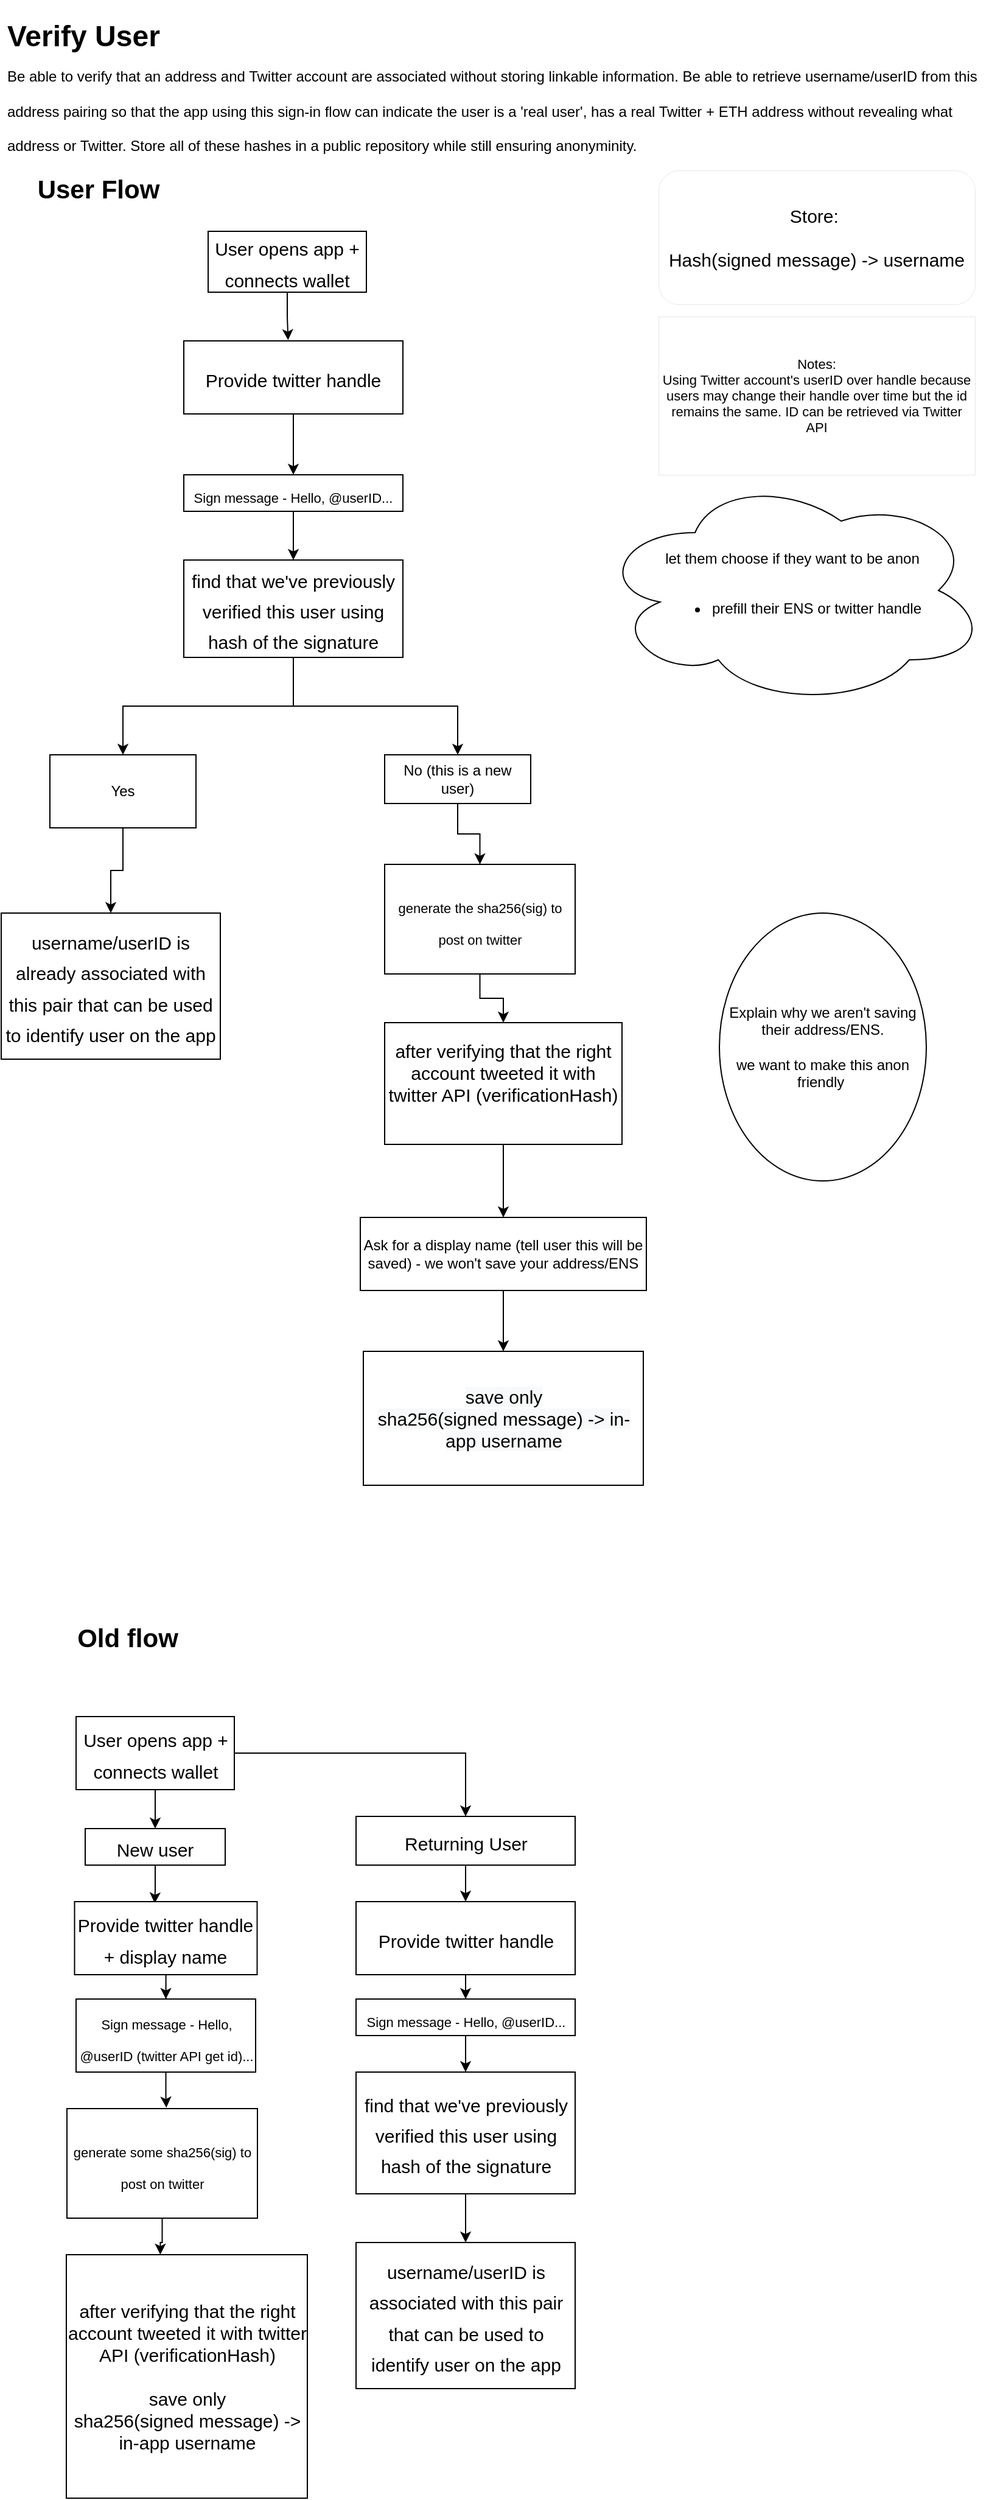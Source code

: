 <mxfile version="20.1.1" type="github">
  <diagram id="frotmppnRAkI8_DNOgKx" name="Page-1">
    <mxGraphModel dx="1234" dy="744" grid="1" gridSize="10" guides="1" tooltips="1" connect="1" arrows="1" fold="1" page="1" pageScale="1" pageWidth="850" pageHeight="1100" math="0" shadow="0">
      <root>
        <mxCell id="0" />
        <mxCell id="1" parent="0" />
        <mxCell id="CW7KyH0B0hUuFeBV_yyw-3" value="&lt;h1&gt;&lt;span style=&quot;background-color: initial;&quot;&gt;Verify User&lt;br&gt;&lt;/span&gt;&lt;span style=&quot;font-size: 12px; font-weight: 400;&quot;&gt;Be able to verify that an address and Twitter account are associated without storing linkable information. Be able to retrieve username/userID from this address pairing so that the app using this sign-in flow can indicate the user is a &#39;real user&#39;, has a real Twitter + ETH address without revealing what address or Twitter. Store all of these hashes in a public repository while still ensuring anonyminity.&lt;/span&gt;&lt;/h1&gt;" style="text;html=1;strokeColor=none;fillColor=none;spacing=5;spacingTop=-20;whiteSpace=wrap;overflow=hidden;rounded=0;" parent="1" vertex="1">
          <mxGeometry x="20" y="20" width="810" height="120" as="geometry" />
        </mxCell>
        <mxCell id="CW7KyH0B0hUuFeBV_yyw-6" value="&lt;b&gt;&lt;font style=&quot;font-size: 21px;&quot;&gt;User Flow&lt;/font&gt;&lt;/b&gt;" style="text;html=1;strokeColor=none;fillColor=none;align=center;verticalAlign=middle;whiteSpace=wrap;rounded=0;" parent="1" vertex="1">
          <mxGeometry x="20" y="150" width="160" height="30" as="geometry" />
        </mxCell>
        <mxCell id="CW7KyH0B0hUuFeBV_yyw-10" style="edgeStyle=orthogonalEdgeStyle;rounded=0;orthogonalLoop=1;jettySize=auto;html=1;exitX=0.5;exitY=1;exitDx=0;exitDy=0;fontSize=21;" parent="1" source="CW7KyH0B0hUuFeBV_yyw-7" target="CW7KyH0B0hUuFeBV_yyw-8" edge="1">
          <mxGeometry relative="1" as="geometry" />
        </mxCell>
        <mxCell id="CW7KyH0B0hUuFeBV_yyw-11" style="edgeStyle=orthogonalEdgeStyle;rounded=0;orthogonalLoop=1;jettySize=auto;html=1;fontSize=21;" parent="1" source="CW7KyH0B0hUuFeBV_yyw-7" target="CW7KyH0B0hUuFeBV_yyw-9" edge="1">
          <mxGeometry relative="1" as="geometry" />
        </mxCell>
        <mxCell id="CW7KyH0B0hUuFeBV_yyw-7" value="&lt;font style=&quot;font-size: 15px;&quot;&gt;User opens app + connects wallet&lt;/font&gt;" style="rounded=0;whiteSpace=wrap;html=1;fontSize=21;" parent="1" vertex="1">
          <mxGeometry x="81.5" y="1420" width="130" height="60" as="geometry" />
        </mxCell>
        <mxCell id="CW7KyH0B0hUuFeBV_yyw-24" style="edgeStyle=orthogonalEdgeStyle;rounded=0;orthogonalLoop=1;jettySize=auto;html=1;entryX=0.439;entryY=0.023;entryDx=0;entryDy=0;entryPerimeter=0;fontSize=15;" parent="1" source="CW7KyH0B0hUuFeBV_yyw-8" target="CW7KyH0B0hUuFeBV_yyw-13" edge="1">
          <mxGeometry relative="1" as="geometry" />
        </mxCell>
        <mxCell id="CW7KyH0B0hUuFeBV_yyw-8" value="&lt;font style=&quot;font-size: 15px;&quot;&gt;New user&lt;/font&gt;" style="rounded=0;whiteSpace=wrap;html=1;fontSize=21;" parent="1" vertex="1">
          <mxGeometry x="89" y="1512" width="115" height="30" as="geometry" />
        </mxCell>
        <mxCell id="CW7KyH0B0hUuFeBV_yyw-28" style="edgeStyle=orthogonalEdgeStyle;rounded=0;orthogonalLoop=1;jettySize=auto;html=1;exitX=0.5;exitY=1;exitDx=0;exitDy=0;entryX=0.5;entryY=0;entryDx=0;entryDy=0;fontSize=15;" parent="1" source="CW7KyH0B0hUuFeBV_yyw-9" target="CW7KyH0B0hUuFeBV_yyw-17" edge="1">
          <mxGeometry relative="1" as="geometry" />
        </mxCell>
        <mxCell id="CW7KyH0B0hUuFeBV_yyw-9" value="&lt;font style=&quot;font-size: 15px;&quot;&gt;Returning User&lt;/font&gt;" style="rounded=0;whiteSpace=wrap;html=1;fontSize=21;" parent="1" vertex="1">
          <mxGeometry x="311.5" y="1502" width="180" height="40" as="geometry" />
        </mxCell>
        <mxCell id="CW7KyH0B0hUuFeBV_yyw-25" style="edgeStyle=orthogonalEdgeStyle;rounded=0;orthogonalLoop=1;jettySize=auto;html=1;entryX=0.5;entryY=0;entryDx=0;entryDy=0;fontSize=15;" parent="1" source="CW7KyH0B0hUuFeBV_yyw-13" target="CW7KyH0B0hUuFeBV_yyw-14" edge="1">
          <mxGeometry relative="1" as="geometry" />
        </mxCell>
        <mxCell id="CW7KyH0B0hUuFeBV_yyw-13" value="&lt;font style=&quot;font-size: 15px;&quot;&gt;Provide twitter handle + display name&lt;/font&gt;" style="rounded=0;whiteSpace=wrap;html=1;fontSize=21;" parent="1" vertex="1">
          <mxGeometry x="80.25" y="1572" width="150" height="60" as="geometry" />
        </mxCell>
        <mxCell id="CW7KyH0B0hUuFeBV_yyw-26" style="edgeStyle=orthogonalEdgeStyle;rounded=0;orthogonalLoop=1;jettySize=auto;html=1;entryX=0.522;entryY=-0.009;entryDx=0;entryDy=0;entryPerimeter=0;fontSize=15;" parent="1" source="CW7KyH0B0hUuFeBV_yyw-14" target="CW7KyH0B0hUuFeBV_yyw-22" edge="1">
          <mxGeometry relative="1" as="geometry" />
        </mxCell>
        <mxCell id="CW7KyH0B0hUuFeBV_yyw-14" value="&lt;font style=&quot;font-size: 11px;&quot;&gt;Sign message - Hello, @userID (twitter API get id)...&lt;/font&gt;" style="rounded=0;whiteSpace=wrap;html=1;fontSize=21;" parent="1" vertex="1">
          <mxGeometry x="81.5" y="1652" width="147.5" height="60" as="geometry" />
        </mxCell>
        <mxCell id="CW7KyH0B0hUuFeBV_yyw-16" value="&lt;span style=&quot;font-size: 15px;&quot;&gt;after verifying that the right account tweeted it with twitter API (verificationHash)&lt;br&gt;&lt;br&gt;save only&lt;br&gt;sha256(signed message) -&amp;gt; in-app username&lt;br&gt;&lt;/span&gt;" style="rounded=0;whiteSpace=wrap;html=1;fontSize=11;" parent="1" vertex="1">
          <mxGeometry x="73.5" y="1862" width="198" height="200" as="geometry" />
        </mxCell>
        <mxCell id="CW7KyH0B0hUuFeBV_yyw-29" style="edgeStyle=orthogonalEdgeStyle;rounded=0;orthogonalLoop=1;jettySize=auto;html=1;entryX=0.5;entryY=0;entryDx=0;entryDy=0;fontSize=15;" parent="1" source="CW7KyH0B0hUuFeBV_yyw-17" target="CW7KyH0B0hUuFeBV_yyw-21" edge="1">
          <mxGeometry relative="1" as="geometry" />
        </mxCell>
        <mxCell id="CW7KyH0B0hUuFeBV_yyw-17" value="&lt;font style=&quot;font-size: 15px;&quot;&gt;Provide twitter handle&lt;/font&gt;" style="rounded=0;whiteSpace=wrap;html=1;fontSize=21;" parent="1" vertex="1">
          <mxGeometry x="311.5" y="1572" width="180" height="60" as="geometry" />
        </mxCell>
        <mxCell id="CW7KyH0B0hUuFeBV_yyw-31" style="edgeStyle=orthogonalEdgeStyle;rounded=0;orthogonalLoop=1;jettySize=auto;html=1;entryX=0.5;entryY=0;entryDx=0;entryDy=0;fontSize=15;" parent="1" source="CW7KyH0B0hUuFeBV_yyw-18" target="CW7KyH0B0hUuFeBV_yyw-19" edge="1">
          <mxGeometry relative="1" as="geometry" />
        </mxCell>
        <mxCell id="CW7KyH0B0hUuFeBV_yyw-18" value="&lt;font style=&quot;font-size: 15px;&quot;&gt;find that we&#39;ve previously verified this user using hash of the signature&lt;/font&gt;" style="rounded=0;whiteSpace=wrap;html=1;fontSize=21;" parent="1" vertex="1">
          <mxGeometry x="311.5" y="1712" width="180" height="100" as="geometry" />
        </mxCell>
        <mxCell id="CW7KyH0B0hUuFeBV_yyw-19" value="&lt;font style=&quot;font-size: 15px;&quot;&gt;username/userID is associated with this pair that can be used to identify user on the app&lt;/font&gt;" style="rounded=0;whiteSpace=wrap;html=1;fontSize=21;" parent="1" vertex="1">
          <mxGeometry x="311.5" y="1852" width="180" height="120" as="geometry" />
        </mxCell>
        <mxCell id="CW7KyH0B0hUuFeBV_yyw-20" value="Store:&amp;nbsp;&lt;br&gt;&lt;br&gt;Hash(signed message) -&amp;gt; username" style="rounded=1;whiteSpace=wrap;html=1;fontSize=15;strokeWidth=0;" parent="1" vertex="1">
          <mxGeometry x="560" y="150" width="260" height="110" as="geometry" />
        </mxCell>
        <mxCell id="CW7KyH0B0hUuFeBV_yyw-30" style="edgeStyle=orthogonalEdgeStyle;rounded=0;orthogonalLoop=1;jettySize=auto;html=1;entryX=0.5;entryY=0;entryDx=0;entryDy=0;fontSize=15;" parent="1" source="CW7KyH0B0hUuFeBV_yyw-21" target="CW7KyH0B0hUuFeBV_yyw-18" edge="1">
          <mxGeometry relative="1" as="geometry" />
        </mxCell>
        <mxCell id="CW7KyH0B0hUuFeBV_yyw-21" value="&lt;span style=&quot;font-size: 11px;&quot;&gt;Sign message - Hello, @userID...&lt;/span&gt;" style="rounded=0;whiteSpace=wrap;html=1;fontSize=21;" parent="1" vertex="1">
          <mxGeometry x="311.5" y="1652" width="180" height="30" as="geometry" />
        </mxCell>
        <mxCell id="CW7KyH0B0hUuFeBV_yyw-27" style="edgeStyle=orthogonalEdgeStyle;rounded=0;orthogonalLoop=1;jettySize=auto;html=1;entryX=0.39;entryY=0;entryDx=0;entryDy=0;entryPerimeter=0;fontSize=15;" parent="1" source="CW7KyH0B0hUuFeBV_yyw-22" target="CW7KyH0B0hUuFeBV_yyw-16" edge="1">
          <mxGeometry relative="1" as="geometry" />
        </mxCell>
        <mxCell id="CW7KyH0B0hUuFeBV_yyw-22" value="&lt;font style=&quot;font-size: 11px;&quot;&gt;generate some sha256(sig) to post on twitter&lt;/font&gt;" style="rounded=0;whiteSpace=wrap;html=1;fontSize=21;" parent="1" vertex="1">
          <mxGeometry x="74" y="1742" width="156.5" height="90" as="geometry" />
        </mxCell>
        <mxCell id="CW7KyH0B0hUuFeBV_yyw-32" value="Notes:&lt;br&gt;Using Twitter account&#39;s userID over handle because users may change their handle over time but the id remains the same. ID can be retrieved via Twitter API" style="whiteSpace=wrap;html=1;fontSize=11;strokeWidth=0;" parent="1" vertex="1">
          <mxGeometry x="560" y="270" width="260" height="130" as="geometry" />
        </mxCell>
        <mxCell id="iwYcbWCkDC_1uITeM5Qb-36" value="" style="edgeStyle=orthogonalEdgeStyle;rounded=0;orthogonalLoop=1;jettySize=auto;html=1;" edge="1" parent="1" source="iwYcbWCkDC_1uITeM5Qb-11" target="iwYcbWCkDC_1uITeM5Qb-31">
          <mxGeometry relative="1" as="geometry" />
        </mxCell>
        <mxCell id="iwYcbWCkDC_1uITeM5Qb-11" value="&lt;span style=&quot;font-size: 15px;&quot;&gt;after verifying that the right account tweeted it with twitter API (verificationHash)&lt;br&gt;&lt;br&gt;&lt;/span&gt;" style="rounded=0;whiteSpace=wrap;html=1;fontSize=11;" vertex="1" parent="1">
          <mxGeometry x="335" y="850" width="195" height="100" as="geometry" />
        </mxCell>
        <mxCell id="iwYcbWCkDC_1uITeM5Qb-24" style="edgeStyle=orthogonalEdgeStyle;rounded=0;orthogonalLoop=1;jettySize=auto;html=1;entryX=0.5;entryY=0;entryDx=0;entryDy=0;" edge="1" parent="1" source="iwYcbWCkDC_1uITeM5Qb-13" target="iwYcbWCkDC_1uITeM5Qb-18">
          <mxGeometry relative="1" as="geometry" />
        </mxCell>
        <mxCell id="iwYcbWCkDC_1uITeM5Qb-13" value="&lt;font style=&quot;font-size: 15px;&quot;&gt;Provide twitter handle&lt;/font&gt;" style="rounded=0;whiteSpace=wrap;html=1;fontSize=21;" vertex="1" parent="1">
          <mxGeometry x="170" y="290" width="180" height="60" as="geometry" />
        </mxCell>
        <mxCell id="iwYcbWCkDC_1uITeM5Qb-29" style="edgeStyle=orthogonalEdgeStyle;rounded=0;orthogonalLoop=1;jettySize=auto;html=1;" edge="1" parent="1" source="iwYcbWCkDC_1uITeM5Qb-15" target="iwYcbWCkDC_1uITeM5Qb-28">
          <mxGeometry relative="1" as="geometry" />
        </mxCell>
        <mxCell id="iwYcbWCkDC_1uITeM5Qb-30" style="edgeStyle=orthogonalEdgeStyle;rounded=0;orthogonalLoop=1;jettySize=auto;html=1;" edge="1" parent="1" source="iwYcbWCkDC_1uITeM5Qb-15" target="iwYcbWCkDC_1uITeM5Qb-26">
          <mxGeometry relative="1" as="geometry" />
        </mxCell>
        <mxCell id="iwYcbWCkDC_1uITeM5Qb-15" value="&lt;font style=&quot;font-size: 15px;&quot;&gt;find that we&#39;ve previously verified this user using hash of the signature&lt;/font&gt;" style="rounded=0;whiteSpace=wrap;html=1;fontSize=21;" vertex="1" parent="1">
          <mxGeometry x="170" y="470" width="180" height="80" as="geometry" />
        </mxCell>
        <mxCell id="iwYcbWCkDC_1uITeM5Qb-16" value="&lt;font style=&quot;font-size: 15px;&quot;&gt;username/userID is already associated with this pair that can be used to identify user on the app&lt;/font&gt;" style="rounded=0;whiteSpace=wrap;html=1;fontSize=21;" vertex="1" parent="1">
          <mxGeometry x="20" y="760" width="180" height="120" as="geometry" />
        </mxCell>
        <mxCell id="iwYcbWCkDC_1uITeM5Qb-25" style="edgeStyle=orthogonalEdgeStyle;rounded=0;orthogonalLoop=1;jettySize=auto;html=1;entryX=0.5;entryY=0;entryDx=0;entryDy=0;" edge="1" parent="1" source="iwYcbWCkDC_1uITeM5Qb-18" target="iwYcbWCkDC_1uITeM5Qb-15">
          <mxGeometry relative="1" as="geometry" />
        </mxCell>
        <mxCell id="iwYcbWCkDC_1uITeM5Qb-18" value="&lt;span style=&quot;font-size: 11px;&quot;&gt;Sign message - Hello, @userID...&lt;/span&gt;" style="rounded=0;whiteSpace=wrap;html=1;fontSize=21;" vertex="1" parent="1">
          <mxGeometry x="170" y="400" width="180" height="30" as="geometry" />
        </mxCell>
        <mxCell id="iwYcbWCkDC_1uITeM5Qb-35" value="" style="edgeStyle=orthogonalEdgeStyle;rounded=0;orthogonalLoop=1;jettySize=auto;html=1;" edge="1" parent="1" source="iwYcbWCkDC_1uITeM5Qb-20" target="iwYcbWCkDC_1uITeM5Qb-11">
          <mxGeometry relative="1" as="geometry" />
        </mxCell>
        <mxCell id="iwYcbWCkDC_1uITeM5Qb-20" value="&lt;font style=&quot;font-size: 11px;&quot;&gt;generate the sha256(sig) to post on twitter&lt;/font&gt;" style="rounded=0;whiteSpace=wrap;html=1;fontSize=21;" vertex="1" parent="1">
          <mxGeometry x="335" y="720" width="156.5" height="90" as="geometry" />
        </mxCell>
        <mxCell id="iwYcbWCkDC_1uITeM5Qb-22" style="edgeStyle=orthogonalEdgeStyle;rounded=0;orthogonalLoop=1;jettySize=auto;html=1;entryX=0.476;entryY=-0.01;entryDx=0;entryDy=0;entryPerimeter=0;" edge="1" parent="1" source="iwYcbWCkDC_1uITeM5Qb-21" target="iwYcbWCkDC_1uITeM5Qb-13">
          <mxGeometry relative="1" as="geometry" />
        </mxCell>
        <mxCell id="iwYcbWCkDC_1uITeM5Qb-21" value="&lt;font style=&quot;font-size: 15px;&quot;&gt;User opens app + connects wallet&lt;/font&gt;" style="rounded=0;whiteSpace=wrap;html=1;fontSize=21;" vertex="1" parent="1">
          <mxGeometry x="190" y="200" width="130" height="50" as="geometry" />
        </mxCell>
        <mxCell id="iwYcbWCkDC_1uITeM5Qb-33" style="edgeStyle=orthogonalEdgeStyle;rounded=0;orthogonalLoop=1;jettySize=auto;html=1;" edge="1" parent="1" source="iwYcbWCkDC_1uITeM5Qb-26" target="iwYcbWCkDC_1uITeM5Qb-20">
          <mxGeometry relative="1" as="geometry" />
        </mxCell>
        <mxCell id="iwYcbWCkDC_1uITeM5Qb-26" value="No (this is a new user)" style="rounded=0;whiteSpace=wrap;html=1;" vertex="1" parent="1">
          <mxGeometry x="335" y="630" width="120" height="40" as="geometry" />
        </mxCell>
        <mxCell id="iwYcbWCkDC_1uITeM5Qb-34" value="" style="edgeStyle=orthogonalEdgeStyle;rounded=0;orthogonalLoop=1;jettySize=auto;html=1;" edge="1" parent="1" source="iwYcbWCkDC_1uITeM5Qb-28" target="iwYcbWCkDC_1uITeM5Qb-16">
          <mxGeometry relative="1" as="geometry" />
        </mxCell>
        <mxCell id="iwYcbWCkDC_1uITeM5Qb-28" value="Yes" style="rounded=0;whiteSpace=wrap;html=1;" vertex="1" parent="1">
          <mxGeometry x="60" y="630" width="120" height="60" as="geometry" />
        </mxCell>
        <mxCell id="iwYcbWCkDC_1uITeM5Qb-37" value="" style="edgeStyle=orthogonalEdgeStyle;rounded=0;orthogonalLoop=1;jettySize=auto;html=1;" edge="1" parent="1" source="iwYcbWCkDC_1uITeM5Qb-31" target="iwYcbWCkDC_1uITeM5Qb-32">
          <mxGeometry relative="1" as="geometry" />
        </mxCell>
        <mxCell id="iwYcbWCkDC_1uITeM5Qb-31" value="Ask for a display name (tell user this will be saved) - we won&#39;t save your address/ENS" style="rounded=0;whiteSpace=wrap;html=1;" vertex="1" parent="1">
          <mxGeometry x="315" y="1010" width="235" height="60" as="geometry" />
        </mxCell>
        <mxCell id="iwYcbWCkDC_1uITeM5Qb-32" value="&lt;meta charset=&quot;utf-8&quot;&gt;&lt;span style=&quot;color: rgb(0, 0, 0); font-family: Helvetica; font-size: 15px; font-style: normal; font-variant-ligatures: normal; font-variant-caps: normal; font-weight: 400; letter-spacing: normal; orphans: 2; text-align: center; text-indent: 0px; text-transform: none; widows: 2; word-spacing: 0px; -webkit-text-stroke-width: 0px; background-color: rgb(248, 249, 250); text-decoration-thickness: initial; text-decoration-style: initial; text-decoration-color: initial; float: none; display: inline !important;&quot;&gt;save only&lt;/span&gt;&lt;br style=&quot;color: rgb(0, 0, 0); font-family: Helvetica; font-size: 15px; font-style: normal; font-variant-ligatures: normal; font-variant-caps: normal; font-weight: 400; letter-spacing: normal; orphans: 2; text-align: center; text-indent: 0px; text-transform: none; widows: 2; word-spacing: 0px; -webkit-text-stroke-width: 0px; background-color: rgb(248, 249, 250); text-decoration-thickness: initial; text-decoration-style: initial; text-decoration-color: initial;&quot;&gt;&lt;span style=&quot;color: rgb(0, 0, 0); font-family: Helvetica; font-size: 15px; font-style: normal; font-variant-ligatures: normal; font-variant-caps: normal; font-weight: 400; letter-spacing: normal; orphans: 2; text-align: center; text-indent: 0px; text-transform: none; widows: 2; word-spacing: 0px; -webkit-text-stroke-width: 0px; background-color: rgb(248, 249, 250); text-decoration-thickness: initial; text-decoration-style: initial; text-decoration-color: initial; float: none; display: inline !important;&quot;&gt;sha256(signed message) -&amp;gt; in-app username&lt;/span&gt;" style="rounded=0;whiteSpace=wrap;html=1;" vertex="1" parent="1">
          <mxGeometry x="317.5" y="1120" width="230" height="110" as="geometry" />
        </mxCell>
        <mxCell id="iwYcbWCkDC_1uITeM5Qb-38" value="Explain why we aren&#39;t saving their address/ENS.&lt;br&gt;&lt;br&gt;we want to make this anon friendly&amp;nbsp;" style="ellipse;whiteSpace=wrap;html=1;" vertex="1" parent="1">
          <mxGeometry x="610" y="760" width="170" height="220" as="geometry" />
        </mxCell>
        <mxCell id="iwYcbWCkDC_1uITeM5Qb-40" value="let them choose if they want to be anon&lt;br&gt;&lt;br&gt;&lt;ul&gt;&lt;li&gt;prefill their ENS or twitter handle&lt;/li&gt;&lt;/ul&gt;" style="ellipse;shape=cloud;whiteSpace=wrap;html=1;" vertex="1" parent="1">
          <mxGeometry x="510" y="400" width="320" height="190" as="geometry" />
        </mxCell>
        <mxCell id="iwYcbWCkDC_1uITeM5Qb-41" value="&lt;b&gt;&lt;font style=&quot;font-size: 21px;&quot;&gt;Old flow&lt;/font&gt;&lt;/b&gt;" style="text;html=1;strokeColor=none;fillColor=none;align=center;verticalAlign=middle;whiteSpace=wrap;rounded=0;" vertex="1" parent="1">
          <mxGeometry x="44" y="1340" width="160" height="30" as="geometry" />
        </mxCell>
      </root>
    </mxGraphModel>
  </diagram>
</mxfile>

